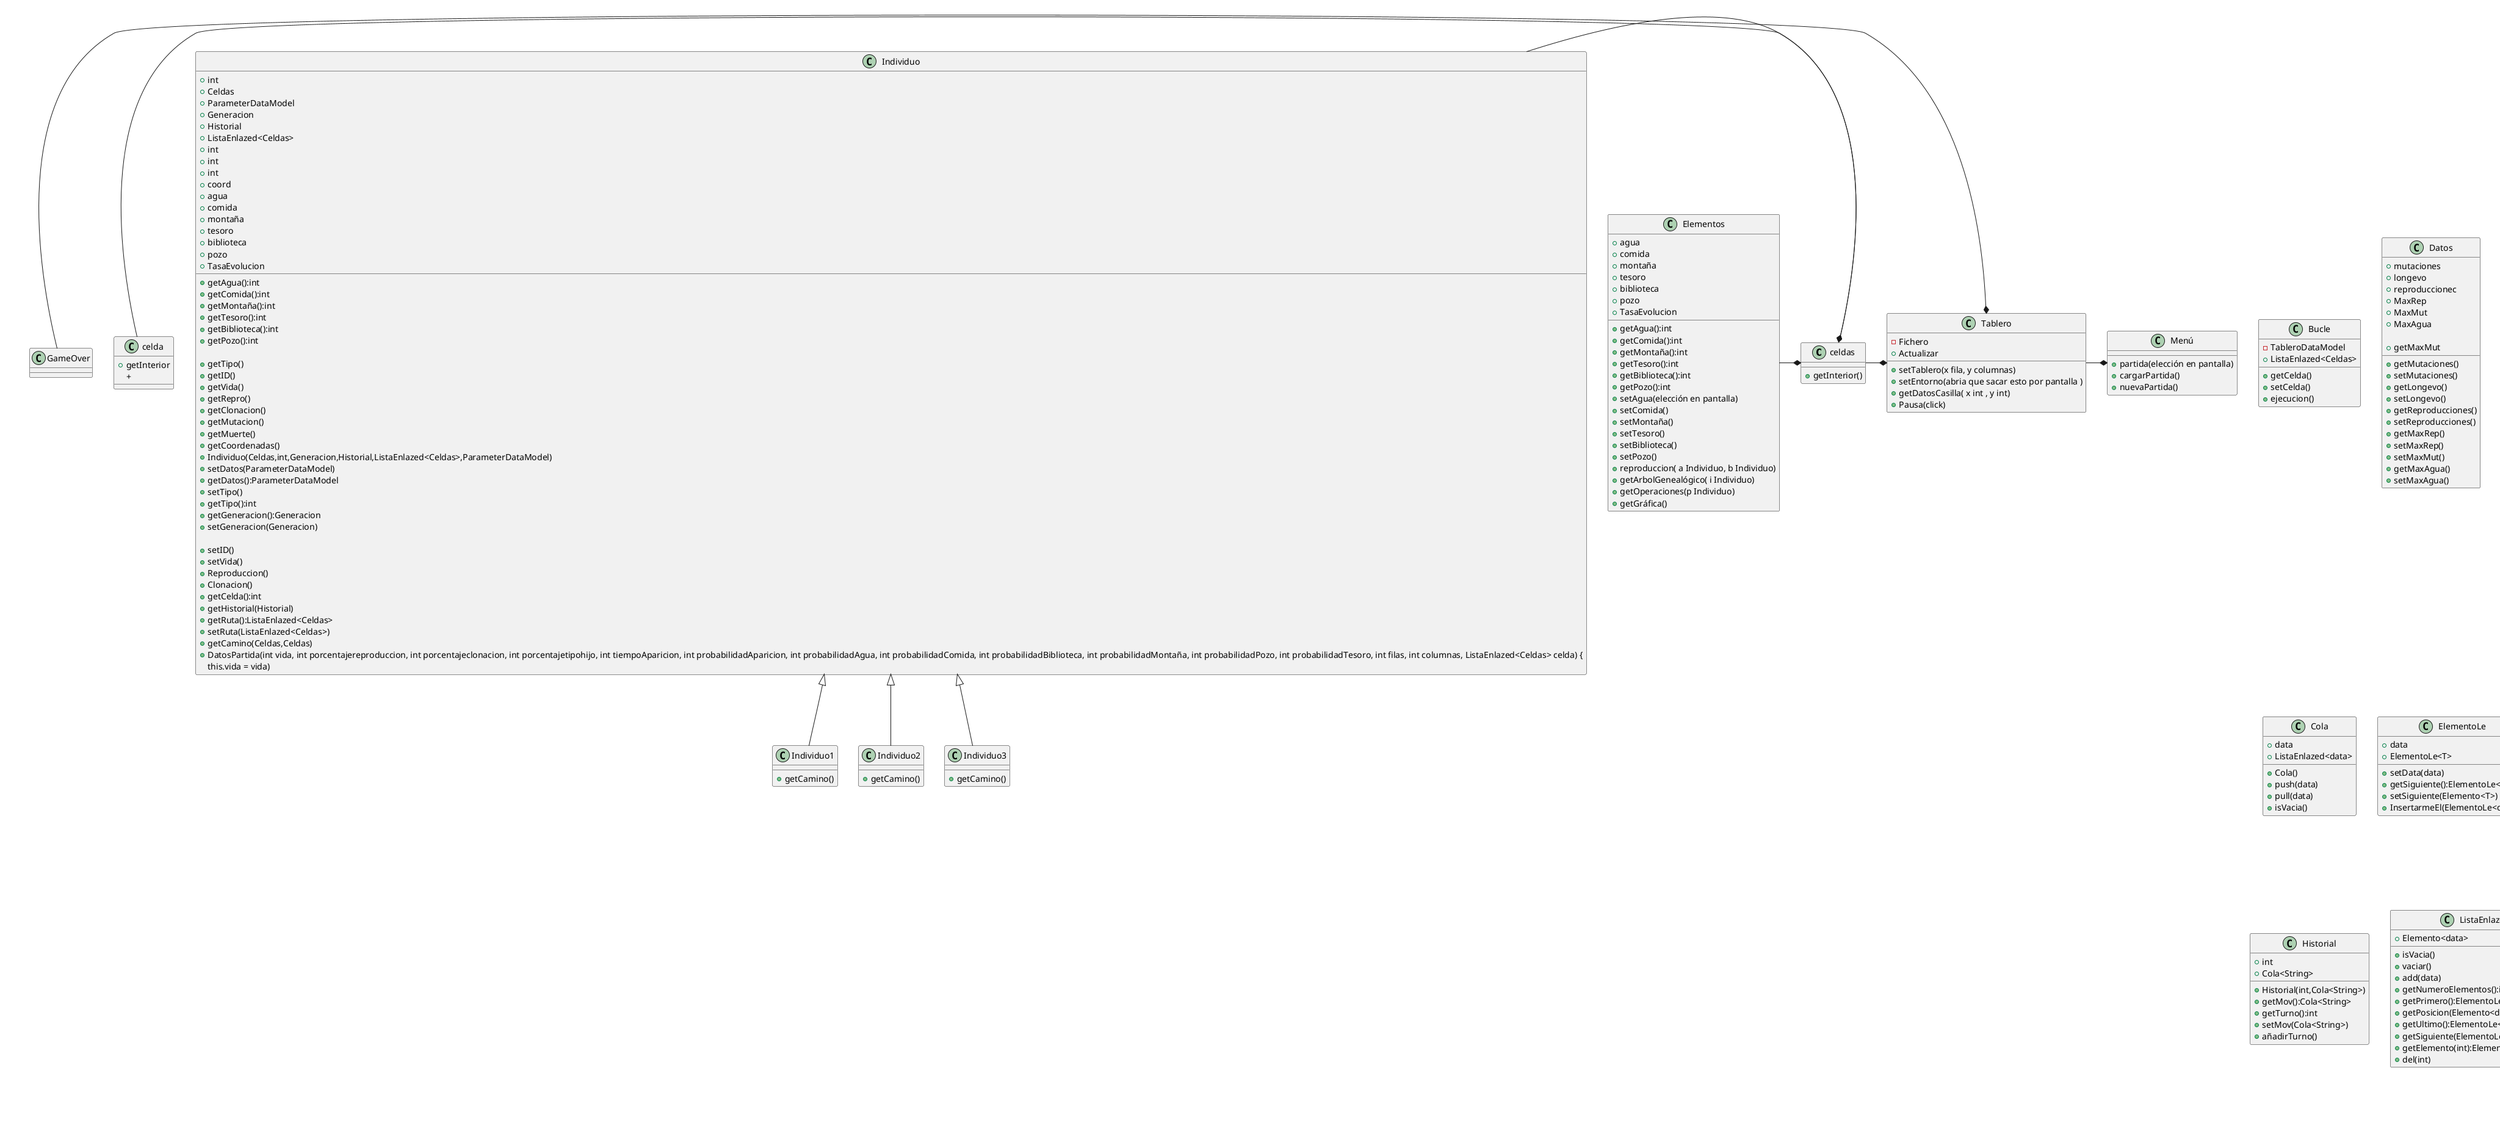 @startuml
'https://plantuml.com/sequence-diagram

celdas*-left-Elementos
Tablero*-left-GameOver
Menú*-left-Tablero
celdas*-left-Individuo
celdas*-left-celda
Tablero*-left-celdas

class Menú{

+partida(elección en pantalla)
+cargarPartida()
+nuevaPartida()

}



class Tablero{
-Fichero
+setTablero(x fila, y columnas)
+setEntorno(abria que sacar esto por pantalla )
+getDatosCasilla( x int , y int)
+Pausa(click)
+Actualizar


}
class Bucle{
-TableroDataModel
+ListaEnlazed<Celdas>

+getCelda()
+setCelda()
+ejecucion()
}
class Datos{
+mutaciones
+longevo
+reproduccionec
+MaxRep
+MaxMut
+MaxAgua

+getMutaciones()
+setMutaciones()
+getLongevo()
+setLongevo()
+getReproducciones()
+setReproducciones()
+getMaxRep()
+setMaxRep()
+getMaxMut
+setMaxMut()
+getMaxAgua()
+setMaxAgua()

}
class FuncionesBucle{
+ListaEnlazed<Recurso>
+ListaEnlazed<Individuo>
+ParameterDataModel

+FuncionesBucle(ListaEnlazed<Recurso>, ListaEnlazed<Individuo>, ParameterDataModel datos)
+Vida()
+TiempoVidaRecurso()
+BotonesDeColor(Celdas)
+Propiedades()
+getCaminoIndividuos(Individuo , ListaEnlazed<Recurso>)
+generarID()
+Reproduccion(Celdas)
+Clonacion(Celdas)
+getDescolocado(Celdas,int,int)
+getMaxVida()
}
class Celdas{
-ListaEnlazed<Individuo>
-ListaEnlazed<Recurso>
+int x
+int y
-Stage
+ParameterDataModel

+Celdas(ListaEnlazed<Individuo>, ListaEnlazed<Recurso>)
+Celdas(int,int)
+getX():int
+getY():int
+setX(int)
+setY(int)
+getDatos():datos
+ListaEnlazed<Individuo>
+getIndividuoListaEnlazed():ListaEnlazed<Individuo>
+getRecursoListaEnlazed():ListaEnlazed<Recurso>
}

class Cola{
+data
+ListaEnlazed<data>

+Cola()
+push(data)
+pull(data)
+isVacia()
}
class ElementoLe{
+data
+ElementoLe<T>
+setData(data)
+getSiguiente():ElementoLe<data>
+setSiguiente(Elemento<T>)
+InsertarmeEl(ElementoLe<data>)

}
class ElementoMap{
+data
+ElementoMap<data,E>

+ElementoMap(data,E,ElementoMap<data,E>)
+getIndice():int
+setSiguiente(ElementoMap<data,E>)
+setDato(E)
+getDato():data
}
class Generacion{


+Individuo
+Individuo
+setPadre(Individuo)
+getMadre():Individuo
+setMadre(Individuo)

}
class Historial{
+int
+Cola<String>

+Historial(int,Cola<String>)
+getMov():Cola<String>
+getTurno():int
+setMov(Cola<String>)
+añadirTurno()

}
class ListaEnlazed{
+Elemento<data>
+isVacia()
+vaciar()
+add(data)
+getNumeroElementos():int
+getPrimero():ElementoLe<data>
+getPosicion(Elemento<data>)
+getUltimo():ElementoLe<data>
+getSiguiente(ElementoLe):ElementoLe
+getElemento(int):ElementoLe
+del(int)


}
class Mapa{
+ElementoMap<data,E>
+isVacia():boolean
+put(data,E)
+get(data):E


}

class Elementos{
+agua
+comida
+montaña
+tesoro
+biblioteca
+pozo
+TasaEvolucion

+getAgua():int
+getComida():int
+getMontaña():int
+getTesoro():int
+getBiblioteca():int
+getPozo():int


+setAgua(elección en pantalla)
+setComida()
+setMontaña()
+setTesoro()
+setBiblioteca()
+setPozo()


+reproduccion( a Individuo, b Individuo)
+getArbolGenealógico( i Individuo)
+getOperaciones(p Individuo)
+getGráfica()


}
class celdas{
+getInterior()

}
class celda{
+getInterior
+

}

class Individuo{
+int
+Celdas
+ParameterDataModel
+Generacion
+Historial
+ListaEnlazed<Celdas>
+int
+int
+int
+coord
+agua
+comida
+montaña
+tesoro
+biblioteca
+pozo
+TasaEvolucion

+getAgua():int
+getComida():int
+getMontaña():int
+getTesoro():int
+getBiblioteca():int
+getPozo():int

+getTipo()
+getID()
+getVida()
+getRepro()
+getClonacion()
+getMutacion()
+getMuerte()
+getCoordenadas()


+Individuo(Celdas,int,Generacion,Historial,ListaEnlazed<Celdas>,ParameterDataModel)
+setDatos(ParameterDataModel)
+getDatos():ParameterDataModel
+setTipo()
+getTipo():int
+getGeneracion():Generacion
+setGeneracion(Generacion)

+setID()
+setVida()
+Reproduccion()
+Clonacion()
+getCelda():int
+getHistorial(Historial)
+getRuta():ListaEnlazed<Celdas>
+setRuta(ListaEnlazed<Celdas>)
+getCamino(Celdas,Celdas)
+DatosPartida(int vida, int porcentajereproduccion, int porcentajeclonacion, int porcentajetipohijo, int tiempoAparicion, int probabilidadAparicion, int probabilidadAgua, int probabilidadComida, int probabilidadBiblioteca, int probabilidadMontaña, int probabilidadPozo, int probabilidadTesoro, int filas, int columnas, ListaEnlazed<Celdas> celda) {
                      this.vida = vida)






}



class DatosPartida {
+int
+Celdas
+ParameterDataModel
+Generacion
+Historial
+ListaEnlazed<Celdas>
+int
+int
+int
+coord

+getFilas()
+getColumnas()

+getID()
+getVida()
+getRepro()
+getClonacion()
+getMutacion()
+getMuerte()
+getCoordenadas()

}

class Individuo1 extends Individuo{
+getCamino()
}
class Individuo2 extends Individuo{
+getCamino()
}
class Individuo3 extends Individuo{
+getCamino()
}

@enduml